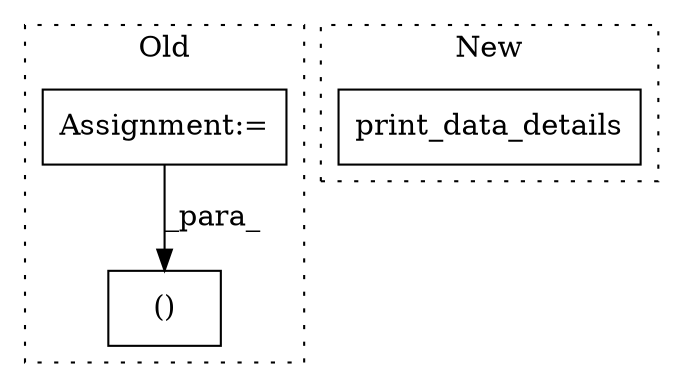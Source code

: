 digraph G {
subgraph cluster0 {
1 [label="()" a="106" s="1338" l="65" shape="box"];
3 [label="Assignment:=" a="7" s="269" l="7" shape="box"];
label = "Old";
style="dotted";
}
subgraph cluster1 {
2 [label="print_data_details" a="32" s="1065" l="20" shape="box"];
label = "New";
style="dotted";
}
3 -> 1 [label="_para_"];
}